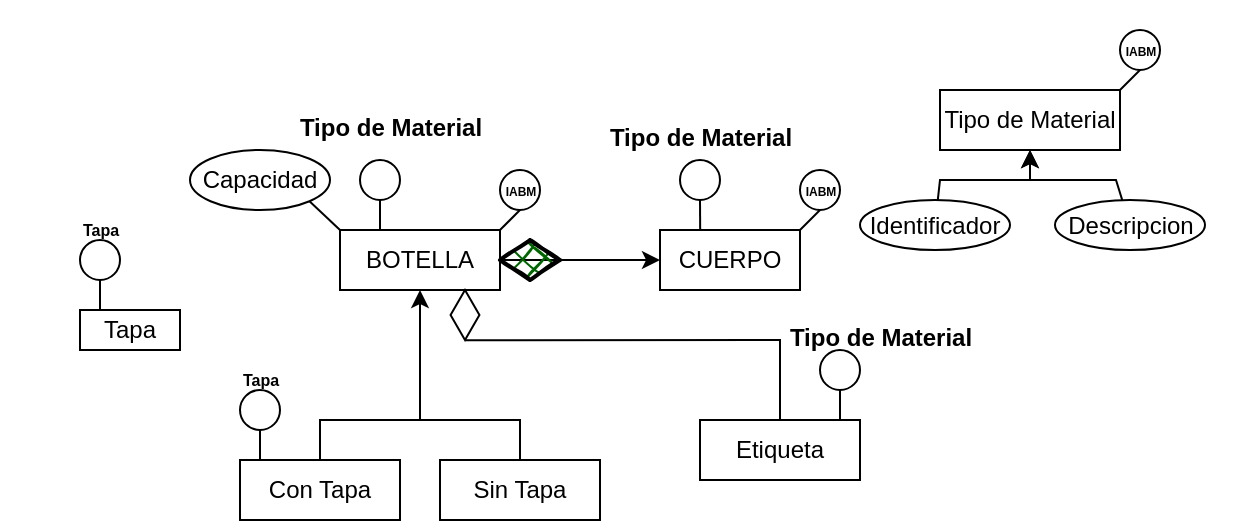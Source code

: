 <mxfile version="24.1.0" type="device">
  <diagram name="Page-1" id="mlML-qi4gGea_DmmxBHU">
    <mxGraphModel dx="601" dy="346" grid="1" gridSize="10" guides="1" tooltips="1" connect="1" arrows="1" fold="1" page="1" pageScale="1" pageWidth="850" pageHeight="1100" math="0" shadow="0">
      <root>
        <mxCell id="0" />
        <mxCell id="1" parent="0" />
        <mxCell id="nM9q6A4LxTHv2HHJvh-H-4" value="" style="edgeStyle=orthogonalEdgeStyle;rounded=0;orthogonalLoop=1;jettySize=auto;html=1;" parent="1" source="nM9q6A4LxTHv2HHJvh-H-1" target="nM9q6A4LxTHv2HHJvh-H-3" edge="1">
          <mxGeometry relative="1" as="geometry" />
        </mxCell>
        <mxCell id="nM9q6A4LxTHv2HHJvh-H-1" value="BOTELLA" style="rounded=0;whiteSpace=wrap;html=1;" parent="1" vertex="1">
          <mxGeometry x="300" y="265" width="80" height="30" as="geometry" />
        </mxCell>
        <mxCell id="nM9q6A4LxTHv2HHJvh-H-3" value="CUERPO" style="rounded=0;whiteSpace=wrap;html=1;" parent="1" vertex="1">
          <mxGeometry x="460" y="265" width="70" height="30" as="geometry" />
        </mxCell>
        <mxCell id="nM9q6A4LxTHv2HHJvh-H-5" value="" style="rhombus;whiteSpace=wrap;html=1;strokeWidth=2;fillWeight=-1;hachureGap=8;fillStyle=cross-hatch;fillColor=#006600;sketch=1;" parent="1" vertex="1">
          <mxGeometry x="380" y="270" width="30" height="20" as="geometry" />
        </mxCell>
        <mxCell id="nM9q6A4LxTHv2HHJvh-H-12" value="" style="endArrow=classic;html=1;rounded=0;entryX=0.5;entryY=1;entryDx=0;entryDy=0;" parent="1" target="nM9q6A4LxTHv2HHJvh-H-1" edge="1">
          <mxGeometry width="50" height="50" relative="1" as="geometry">
            <mxPoint x="340" y="360" as="sourcePoint" />
            <mxPoint x="480" y="250" as="targetPoint" />
          </mxGeometry>
        </mxCell>
        <mxCell id="nM9q6A4LxTHv2HHJvh-H-13" value="Con Tapa" style="rounded=0;whiteSpace=wrap;html=1;" parent="1" vertex="1">
          <mxGeometry x="250" y="380" width="80" height="30" as="geometry" />
        </mxCell>
        <mxCell id="nM9q6A4LxTHv2HHJvh-H-14" value="Sin Tapa" style="rounded=0;whiteSpace=wrap;html=1;" parent="1" vertex="1">
          <mxGeometry x="350" y="380" width="80" height="30" as="geometry" />
        </mxCell>
        <mxCell id="nM9q6A4LxTHv2HHJvh-H-15" value="" style="endArrow=none;html=1;rounded=0;entryX=0.5;entryY=0;entryDx=0;entryDy=0;" parent="1" target="nM9q6A4LxTHv2HHJvh-H-13" edge="1">
          <mxGeometry width="50" height="50" relative="1" as="geometry">
            <mxPoint x="340" y="360" as="sourcePoint" />
            <mxPoint x="250" y="330" as="targetPoint" />
            <Array as="points">
              <mxPoint x="290" y="360" />
            </Array>
          </mxGeometry>
        </mxCell>
        <mxCell id="nM9q6A4LxTHv2HHJvh-H-16" value="" style="endArrow=none;html=1;rounded=0;exitX=0.5;exitY=0;exitDx=0;exitDy=0;" parent="1" source="nM9q6A4LxTHv2HHJvh-H-14" edge="1">
          <mxGeometry width="50" height="50" relative="1" as="geometry">
            <mxPoint x="390" y="300" as="sourcePoint" />
            <mxPoint x="340" y="360" as="targetPoint" />
            <Array as="points">
              <mxPoint x="390" y="360" />
            </Array>
          </mxGeometry>
        </mxCell>
        <mxCell id="nM9q6A4LxTHv2HHJvh-H-17" value="" style="ellipse;whiteSpace=wrap;html=1;aspect=fixed;" parent="1" vertex="1">
          <mxGeometry x="470" y="230" width="20" height="20" as="geometry" />
        </mxCell>
        <mxCell id="nM9q6A4LxTHv2HHJvh-H-18" value="" style="endArrow=none;html=1;rounded=0;entryX=0.5;entryY=1;entryDx=0;entryDy=0;exitX=0.287;exitY=-0.003;exitDx=0;exitDy=0;exitPerimeter=0;" parent="1" source="nM9q6A4LxTHv2HHJvh-H-3" target="nM9q6A4LxTHv2HHJvh-H-17" edge="1">
          <mxGeometry width="50" height="50" relative="1" as="geometry">
            <mxPoint x="390" y="300" as="sourcePoint" />
            <mxPoint x="440" y="250" as="targetPoint" />
          </mxGeometry>
        </mxCell>
        <mxCell id="nM9q6A4LxTHv2HHJvh-H-19" value="" style="ellipse;whiteSpace=wrap;html=1;aspect=fixed;" parent="1" vertex="1">
          <mxGeometry x="310" y="230" width="20" height="20" as="geometry" />
        </mxCell>
        <mxCell id="nM9q6A4LxTHv2HHJvh-H-20" value="" style="endArrow=none;html=1;rounded=0;entryX=0.5;entryY=1;entryDx=0;entryDy=0;exitX=0.287;exitY=-0.003;exitDx=0;exitDy=0;exitPerimeter=0;" parent="1" target="nM9q6A4LxTHv2HHJvh-H-19" edge="1">
          <mxGeometry width="50" height="50" relative="1" as="geometry">
            <mxPoint x="320" y="265" as="sourcePoint" />
            <mxPoint x="280" y="250" as="targetPoint" />
          </mxGeometry>
        </mxCell>
        <mxCell id="nM9q6A4LxTHv2HHJvh-H-21" value="&lt;font style=&quot;font-size: 12px;&quot;&gt;Tipo de Material&lt;/font&gt;" style="text;strokeColor=none;fillColor=none;html=1;fontSize=24;fontStyle=1;verticalAlign=middle;align=center;" parent="1" vertex="1">
          <mxGeometry x="275" y="190" width="100" height="40" as="geometry" />
        </mxCell>
        <mxCell id="nM9q6A4LxTHv2HHJvh-H-22" value="&lt;font style=&quot;font-size: 12px;&quot;&gt;Tipo de Material&lt;/font&gt;" style="text;strokeColor=none;fillColor=none;html=1;fontSize=24;fontStyle=1;verticalAlign=middle;align=center;" parent="1" vertex="1">
          <mxGeometry x="430" y="195" width="100" height="40" as="geometry" />
        </mxCell>
        <mxCell id="nM9q6A4LxTHv2HHJvh-H-23" value="Capacidad" style="ellipse;whiteSpace=wrap;html=1;" parent="1" vertex="1">
          <mxGeometry x="225" y="225" width="70" height="30" as="geometry" />
        </mxCell>
        <mxCell id="nM9q6A4LxTHv2HHJvh-H-24" value="" style="endArrow=none;html=1;rounded=0;entryX=1;entryY=1;entryDx=0;entryDy=0;exitX=0;exitY=0;exitDx=0;exitDy=0;" parent="1" source="nM9q6A4LxTHv2HHJvh-H-1" target="nM9q6A4LxTHv2HHJvh-H-23" edge="1">
          <mxGeometry width="50" height="50" relative="1" as="geometry">
            <mxPoint x="410" y="290" as="sourcePoint" />
            <mxPoint x="460" y="240" as="targetPoint" />
          </mxGeometry>
        </mxCell>
        <mxCell id="nM9q6A4LxTHv2HHJvh-H-25" value="Tipo de Material" style="rounded=0;whiteSpace=wrap;html=1;" parent="1" vertex="1">
          <mxGeometry x="600" y="195" width="90" height="30" as="geometry" />
        </mxCell>
        <mxCell id="nM9q6A4LxTHv2HHJvh-H-28" value="" style="edgeStyle=none;rounded=0;orthogonalLoop=1;jettySize=auto;html=1;entryX=0.5;entryY=1;entryDx=0;entryDy=0;" parent="1" source="nM9q6A4LxTHv2HHJvh-H-26" target="nM9q6A4LxTHv2HHJvh-H-25" edge="1">
          <mxGeometry relative="1" as="geometry">
            <Array as="points">
              <mxPoint x="600" y="240" />
              <mxPoint x="645" y="240" />
            </Array>
          </mxGeometry>
        </mxCell>
        <mxCell id="nM9q6A4LxTHv2HHJvh-H-26" value="Identificador" style="ellipse;whiteSpace=wrap;html=1;" parent="1" vertex="1">
          <mxGeometry x="560" y="250" width="75" height="25" as="geometry" />
        </mxCell>
        <mxCell id="nM9q6A4LxTHv2HHJvh-H-29" value="" style="edgeStyle=none;rounded=0;orthogonalLoop=1;jettySize=auto;html=1;entryX=0.5;entryY=1;entryDx=0;entryDy=0;" parent="1" source="nM9q6A4LxTHv2HHJvh-H-27" target="nM9q6A4LxTHv2HHJvh-H-25" edge="1">
          <mxGeometry relative="1" as="geometry">
            <Array as="points">
              <mxPoint x="688" y="240" />
              <mxPoint x="645" y="240" />
            </Array>
          </mxGeometry>
        </mxCell>
        <mxCell id="nM9q6A4LxTHv2HHJvh-H-27" value="Descripcion" style="ellipse;whiteSpace=wrap;html=1;" parent="1" vertex="1">
          <mxGeometry x="657.5" y="250" width="75" height="25" as="geometry" />
        </mxCell>
        <mxCell id="nM9q6A4LxTHv2HHJvh-H-30" value="" style="endArrow=none;html=1;rounded=0;exitX=1.005;exitY=0.494;exitDx=0;exitDy=0;exitPerimeter=0;" parent="1" source="nM9q6A4LxTHv2HHJvh-H-32" edge="1">
          <mxGeometry width="50" height="50" relative="1" as="geometry">
            <mxPoint x="460" y="360" as="sourcePoint" />
            <mxPoint x="520" y="360" as="targetPoint" />
            <Array as="points">
              <mxPoint x="520" y="320" />
            </Array>
          </mxGeometry>
        </mxCell>
        <mxCell id="nM9q6A4LxTHv2HHJvh-H-32" value="" style="html=1;whiteSpace=wrap;aspect=fixed;shape=isoRectangle;rotation=90;" parent="1" vertex="1">
          <mxGeometry x="350" y="300" width="25" height="15" as="geometry" />
        </mxCell>
        <mxCell id="nM9q6A4LxTHv2HHJvh-H-33" value="Etiqueta" style="rounded=0;whiteSpace=wrap;html=1;" parent="1" vertex="1">
          <mxGeometry x="480" y="360" width="80" height="30" as="geometry" />
        </mxCell>
        <mxCell id="nM9q6A4LxTHv2HHJvh-H-34" value="" style="ellipse;whiteSpace=wrap;html=1;aspect=fixed;" parent="1" vertex="1">
          <mxGeometry x="250" y="345" width="20" height="20" as="geometry" />
        </mxCell>
        <mxCell id="nM9q6A4LxTHv2HHJvh-H-35" value="" style="endArrow=none;html=1;rounded=0;entryX=0.5;entryY=1;entryDx=0;entryDy=0;exitX=0.287;exitY=-0.003;exitDx=0;exitDy=0;exitPerimeter=0;" parent="1" target="nM9q6A4LxTHv2HHJvh-H-34" edge="1">
          <mxGeometry width="50" height="50" relative="1" as="geometry">
            <mxPoint x="260" y="380" as="sourcePoint" />
            <mxPoint x="220" y="365" as="targetPoint" />
          </mxGeometry>
        </mxCell>
        <mxCell id="nM9q6A4LxTHv2HHJvh-H-36" value="&lt;font style=&quot;font-size: 8px;&quot;&gt;Tapa&lt;/font&gt;" style="text;strokeColor=none;fillColor=none;html=1;fontSize=24;fontStyle=1;verticalAlign=middle;align=center;" parent="1" vertex="1">
          <mxGeometry x="210" y="315" width="100" height="40" as="geometry" />
        </mxCell>
        <mxCell id="nM9q6A4LxTHv2HHJvh-H-38" value="" style="ellipse;whiteSpace=wrap;html=1;aspect=fixed;" parent="1" vertex="1">
          <mxGeometry x="380" y="235" width="20" height="20" as="geometry" />
        </mxCell>
        <mxCell id="nM9q6A4LxTHv2HHJvh-H-39" value="" style="endArrow=none;html=1;rounded=0;entryX=0.5;entryY=1;entryDx=0;entryDy=0;exitX=1;exitY=0;exitDx=0;exitDy=0;" parent="1" source="nM9q6A4LxTHv2HHJvh-H-1" target="nM9q6A4LxTHv2HHJvh-H-38" edge="1">
          <mxGeometry width="50" height="50" relative="1" as="geometry">
            <mxPoint x="395" y="265" as="sourcePoint" />
            <mxPoint x="355" y="250" as="targetPoint" />
          </mxGeometry>
        </mxCell>
        <mxCell id="nM9q6A4LxTHv2HHJvh-H-40" value="&lt;font style=&quot;font-size: 6px;&quot;&gt;IABM&lt;/font&gt;" style="text;strokeColor=none;fillColor=none;html=1;fontSize=24;fontStyle=1;verticalAlign=middle;align=center;" parent="1" vertex="1">
          <mxGeometry x="340" y="220" width="100" height="40" as="geometry" />
        </mxCell>
        <mxCell id="nM9q6A4LxTHv2HHJvh-H-41" value="" style="ellipse;whiteSpace=wrap;html=1;aspect=fixed;" parent="1" vertex="1">
          <mxGeometry x="530" y="235" width="20" height="20" as="geometry" />
        </mxCell>
        <mxCell id="nM9q6A4LxTHv2HHJvh-H-42" value="" style="endArrow=none;html=1;rounded=0;entryX=0.5;entryY=1;entryDx=0;entryDy=0;exitX=1;exitY=0;exitDx=0;exitDy=0;" parent="1" target="nM9q6A4LxTHv2HHJvh-H-41" edge="1">
          <mxGeometry width="50" height="50" relative="1" as="geometry">
            <mxPoint x="530" y="265" as="sourcePoint" />
            <mxPoint x="505" y="250" as="targetPoint" />
          </mxGeometry>
        </mxCell>
        <mxCell id="nM9q6A4LxTHv2HHJvh-H-43" value="" style="ellipse;whiteSpace=wrap;html=1;aspect=fixed;" parent="1" vertex="1">
          <mxGeometry x="690" y="165" width="20" height="20" as="geometry" />
        </mxCell>
        <mxCell id="nM9q6A4LxTHv2HHJvh-H-44" value="" style="endArrow=none;html=1;rounded=0;entryX=0.5;entryY=1;entryDx=0;entryDy=0;exitX=1;exitY=0;exitDx=0;exitDy=0;" parent="1" target="nM9q6A4LxTHv2HHJvh-H-43" edge="1">
          <mxGeometry width="50" height="50" relative="1" as="geometry">
            <mxPoint x="690" y="195" as="sourcePoint" />
            <mxPoint x="665" y="180" as="targetPoint" />
          </mxGeometry>
        </mxCell>
        <mxCell id="nM9q6A4LxTHv2HHJvh-H-45" value="&lt;font style=&quot;font-size: 6px;&quot;&gt;IABM&lt;/font&gt;" style="text;strokeColor=none;fillColor=none;html=1;fontSize=24;fontStyle=1;verticalAlign=middle;align=center;" parent="1" vertex="1">
          <mxGeometry x="490" y="220" width="100" height="40" as="geometry" />
        </mxCell>
        <mxCell id="nM9q6A4LxTHv2HHJvh-H-46" value="&lt;font style=&quot;font-size: 6px;&quot;&gt;IABM&lt;/font&gt;" style="text;strokeColor=none;fillColor=none;html=1;fontSize=24;fontStyle=1;verticalAlign=middle;align=center;" parent="1" vertex="1">
          <mxGeometry x="650" y="150" width="100" height="40" as="geometry" />
        </mxCell>
        <mxCell id="nM9q6A4LxTHv2HHJvh-H-47" value="" style="ellipse;whiteSpace=wrap;html=1;aspect=fixed;" parent="1" vertex="1">
          <mxGeometry x="540" y="325" width="20" height="20" as="geometry" />
        </mxCell>
        <mxCell id="nM9q6A4LxTHv2HHJvh-H-48" value="" style="endArrow=none;html=1;rounded=0;entryX=0.5;entryY=1;entryDx=0;entryDy=0;exitX=0.287;exitY=-0.003;exitDx=0;exitDy=0;exitPerimeter=0;" parent="1" target="nM9q6A4LxTHv2HHJvh-H-47" edge="1">
          <mxGeometry width="50" height="50" relative="1" as="geometry">
            <mxPoint x="550" y="360" as="sourcePoint" />
            <mxPoint x="510" y="345" as="targetPoint" />
          </mxGeometry>
        </mxCell>
        <mxCell id="nM9q6A4LxTHv2HHJvh-H-49" value="&lt;font style=&quot;font-size: 12px;&quot;&gt;Tipo de Material&lt;/font&gt;" style="text;strokeColor=none;fillColor=none;html=1;fontSize=24;fontStyle=1;verticalAlign=middle;align=center;" parent="1" vertex="1">
          <mxGeometry x="520" y="295" width="100" height="40" as="geometry" />
        </mxCell>
        <mxCell id="p-qRdIwgKawCJYkQpf6r-2" value="Tapa" style="rounded=0;whiteSpace=wrap;html=1;" vertex="1" parent="1">
          <mxGeometry x="170" y="305" width="50" height="20" as="geometry" />
        </mxCell>
        <mxCell id="p-qRdIwgKawCJYkQpf6r-3" value="" style="ellipse;whiteSpace=wrap;html=1;aspect=fixed;" vertex="1" parent="1">
          <mxGeometry x="170" y="270" width="20" height="20" as="geometry" />
        </mxCell>
        <mxCell id="p-qRdIwgKawCJYkQpf6r-4" value="" style="endArrow=none;html=1;rounded=0;entryX=0.5;entryY=1;entryDx=0;entryDy=0;exitX=0.287;exitY=-0.003;exitDx=0;exitDy=0;exitPerimeter=0;" edge="1" parent="1" target="p-qRdIwgKawCJYkQpf6r-3">
          <mxGeometry width="50" height="50" relative="1" as="geometry">
            <mxPoint x="180" y="305" as="sourcePoint" />
            <mxPoint x="140" y="290" as="targetPoint" />
          </mxGeometry>
        </mxCell>
        <mxCell id="p-qRdIwgKawCJYkQpf6r-5" value="&lt;font style=&quot;font-size: 8px;&quot;&gt;Tapa&lt;/font&gt;" style="text;strokeColor=none;fillColor=none;html=1;fontSize=24;fontStyle=1;verticalAlign=middle;align=center;" vertex="1" parent="1">
          <mxGeometry x="130" y="240" width="100" height="40" as="geometry" />
        </mxCell>
      </root>
    </mxGraphModel>
  </diagram>
</mxfile>
